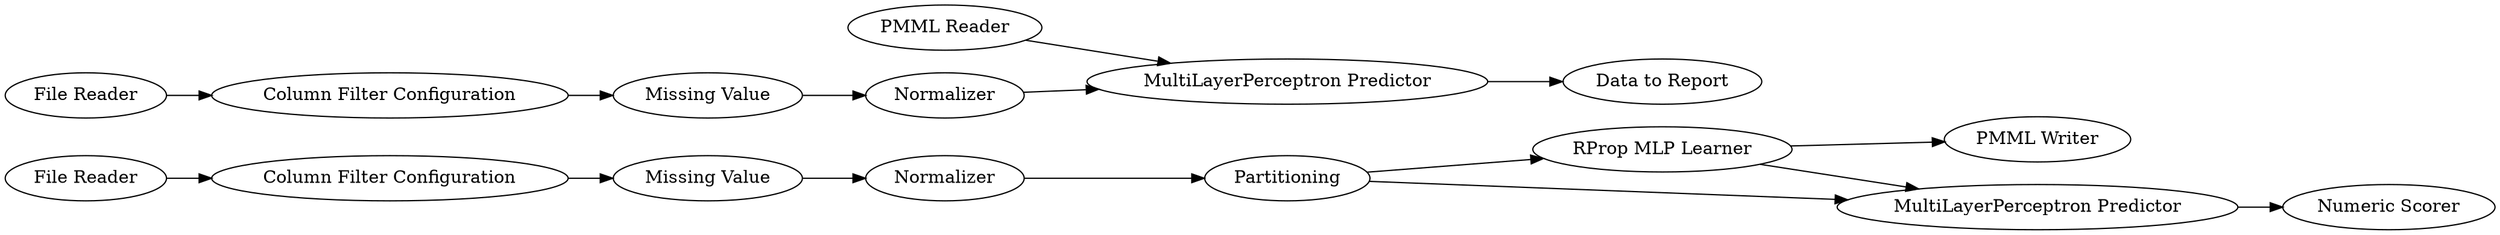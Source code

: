 digraph {
	1 [label="File Reader"]
	2 [label="Column Filter Configuration"]
	3 [label="Missing Value"]
	4 [label=Normalizer]
	5 [label=Partitioning]
	6 [label="RProp MLP Learner"]
	7 [label="PMML Writer"]
	8 [label="MultiLayerPerceptron Predictor"]
	9 [label="Numeric Scorer"]
	10 [label="PMML Reader"]
	11 [label="File Reader"]
	12 [label="Column Filter Configuration"]
	13 [label="Missing Value"]
	14 [label=Normalizer]
	15 [label="MultiLayerPerceptron Predictor"]
	16 [label="Data to Report"]
	1 -> 2
	2 -> 3
	3 -> 4
	4 -> 5
	5 -> 6
	5 -> 8
	6 -> 7
	6 -> 8
	8 -> 9
	10 -> 15
	11 -> 12
	12 -> 13
	13 -> 14
	14 -> 15
	15 -> 16
	rankdir=LR
}
